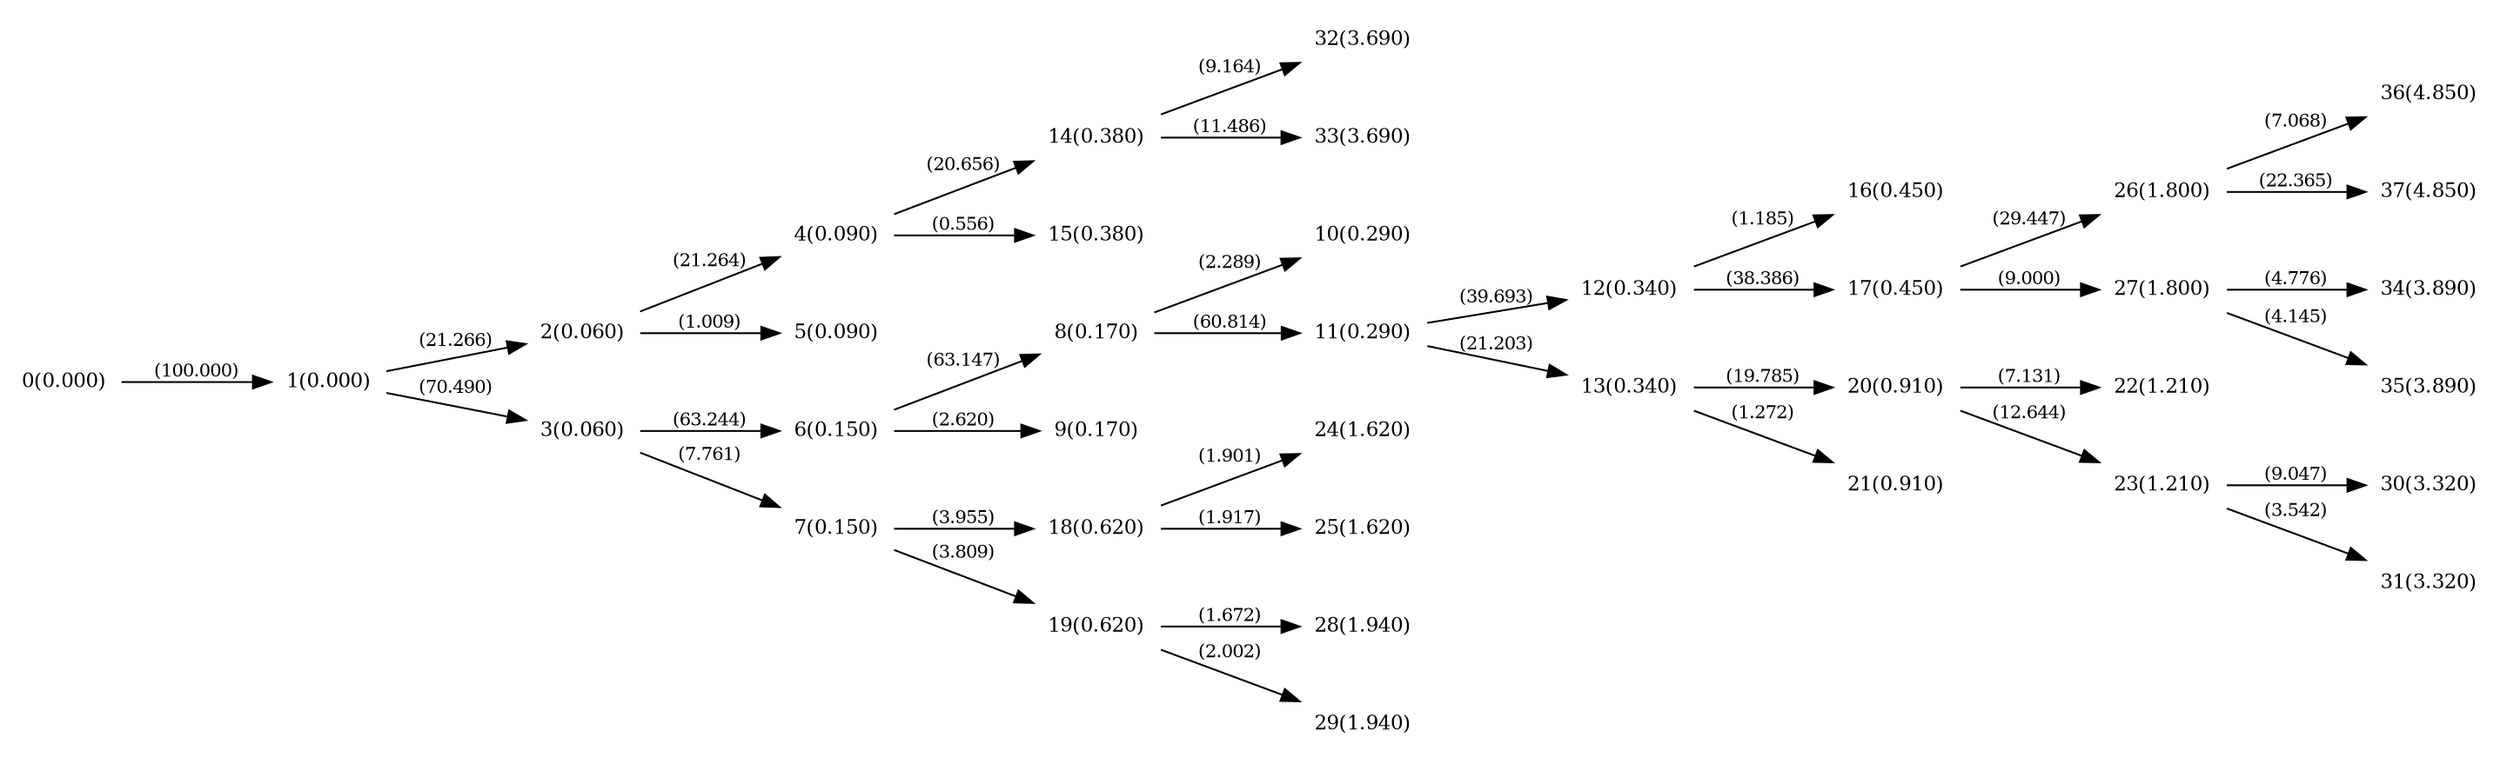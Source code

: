 digraph "graph" {

rankdir="LR";
node [shape=plaintext, fontsize=11];
edge [fontsize=10];

0 [label="0(0.000)"];
1 [label="1(0.000)"];
2 [label="2(0.060)"];
3 [label="3(0.060)"];
4 [label="4(0.090)"];
5 [label="5(0.090)"];
6 [label="6(0.150)"];
7 [label="7(0.150)"];
8 [label="8(0.170)"];
9 [label="9(0.170)"];
10 [label="10(0.290)"];
11 [label="11(0.290)"];
12 [label="12(0.340)"];
13 [label="13(0.340)"];
14 [label="14(0.380)"];
15 [label="15(0.380)"];
16 [label="16(0.450)"];
17 [label="17(0.450)"];
18 [label="18(0.620)"];
19 [label="19(0.620)"];
20 [label="20(0.910)"];
21 [label="21(0.910)"];
22 [label="22(1.210)"];
23 [label="23(1.210)"];
24 [label="24(1.620)"];
25 [label="25(1.620)"];
26 [label="26(1.800)"];
27 [label="27(1.800)"];
28 [label="28(1.940)"];
29 [label="29(1.940)"];
30 [label="30(3.320)"];
31 [label="31(3.320)"];
32 [label="32(3.690)"];
33 [label="33(3.690)"];
34 [label="34(3.890)"];
35 [label="35(3.890)"];
36 [label="36(4.850)"];
37 [label="37(4.850)"];

0->1 [label="(100.000)"];
1->2 [label="(21.266)"];
1->3 [label="(70.490)"];
2->4 [label="(21.264)"];
2->5 [label="(1.009)"];
3->6 [label="(63.244)"];
3->7 [label="(7.761)"];
6->8 [label="(63.147)"];
6->9 [label="(2.620)"];
8->10 [label="(2.289)"];
8->11 [label="(60.814)"];
11->12 [label="(39.693)"];
11->13 [label="(21.203)"];
4->14 [label="(20.656)"];
4->15 [label="(0.556)"];
12->16 [label="(1.185)"];
12->17 [label="(38.386)"];
7->18 [label="(3.955)"];
7->19 [label="(3.809)"];
13->20 [label="(19.785)"];
13->21 [label="(1.272)"];
20->22 [label="(7.131)"];
20->23 [label="(12.644)"];
18->24 [label="(1.901)"];
18->25 [label="(1.917)"];
17->26 [label="(29.447)"];
17->27 [label="(9.000)"];
19->28 [label="(1.672)"];
19->29 [label="(2.002)"];
23->30 [label="(9.047)"];
23->31 [label="(3.542)"];
14->32 [label="(9.164)"];
14->33 [label="(11.486)"];
27->34 [label="(4.776)"];
27->35 [label="(4.145)"];
26->36 [label="(7.068)"];
26->37 [label="(22.365)"];

}
